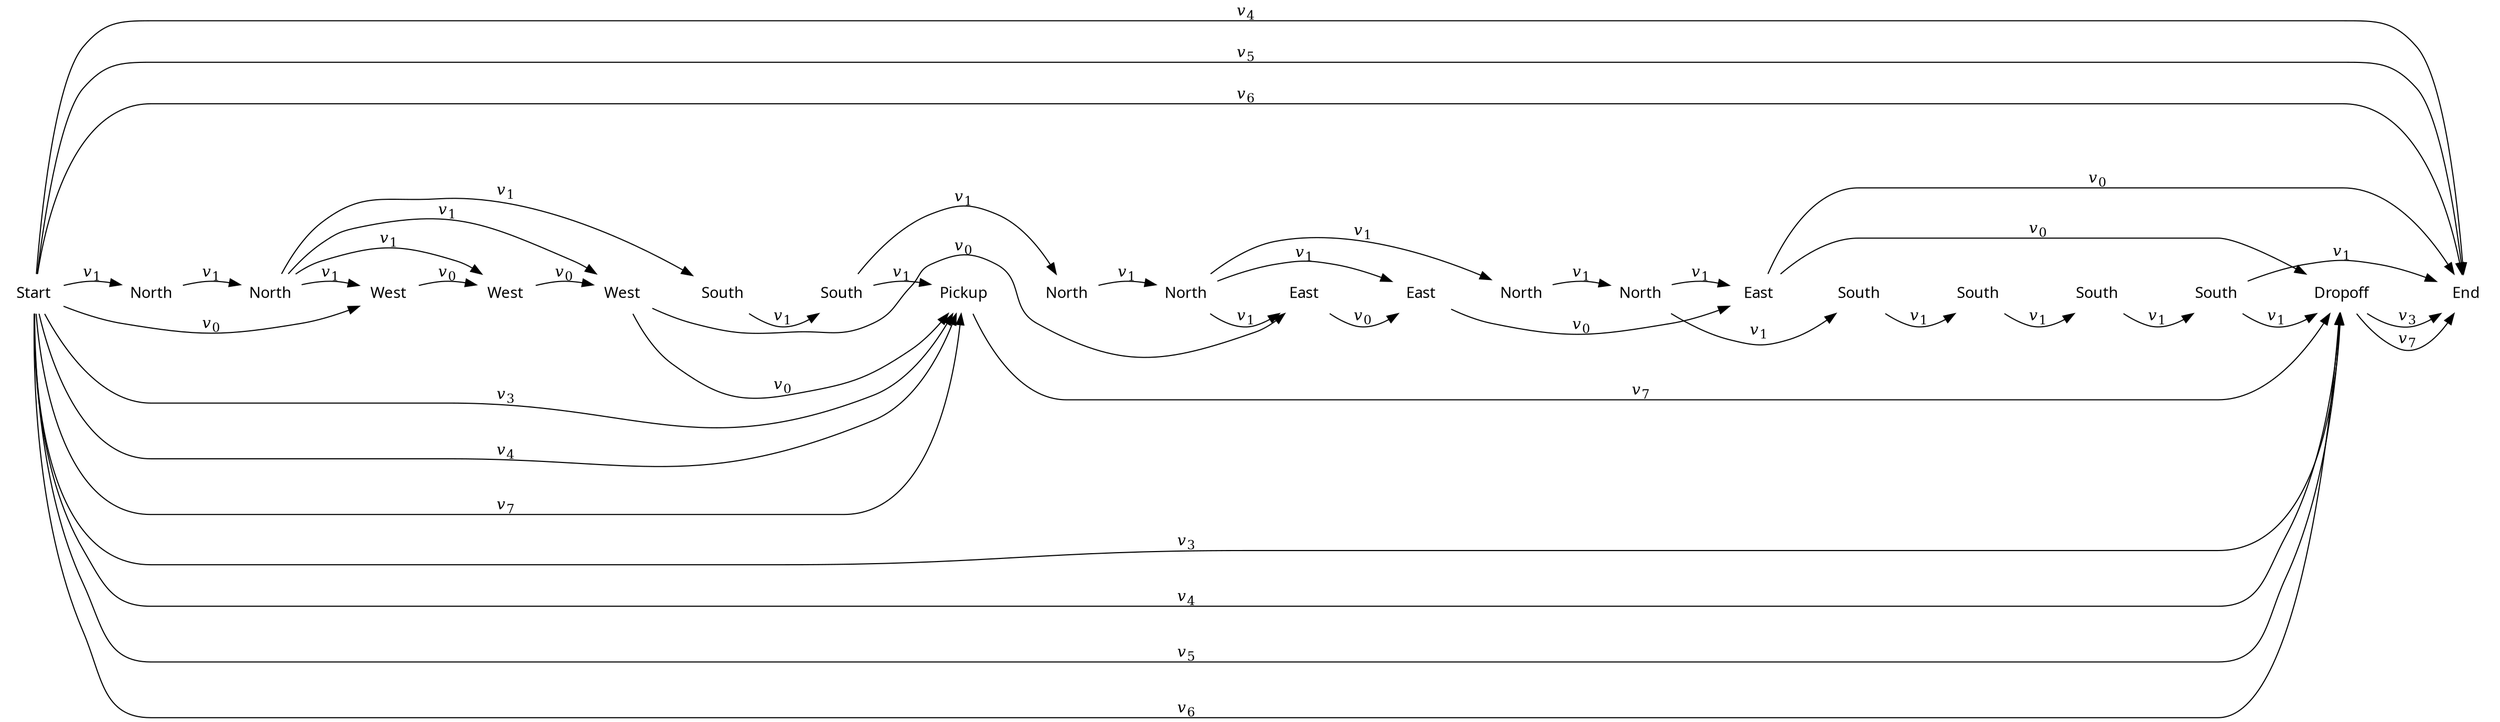 digraph cat {
rankdir=LR
node [shape=plaintext]
edge [arrowhead=normal]

0 [label="Start",fontname="sans"]
1 [label="North",fontname="sans"]
2 [label="North",fontname="sans"]
3 [label="West",fontname="sans"]
4 [label="West",fontname="sans"]
5 [label="West",fontname="sans"]
6 [label="South",fontname="sans"]
7 [label="South",fontname="sans"]
8 [label="Pickup",fontname="sans"]
9 [label="North",fontname="sans"]
10 [label="North",fontname="sans"]
11 [label="East",fontname="sans"]
12 [label="East",fontname="sans"]
13 [label="North",fontname="sans"]
14 [label="North",fontname="sans"]
15 [label="East",fontname="sans"]
16 [label="South",fontname="sans"]
17 [label="South",fontname="sans"]
18 [label="South",fontname="sans"]
19 [label="South",fontname="sans"]
20 [label="Dropoff",fontname="sans"]
21 [label="End",fontname="sans"]

0 -> 3 [label=<<i>v</i><sub>0</sub>>]
0 -> 1 [label=<<i>v</i><sub>1</sub>>]
0 -> 8 [label=<<i>v</i><sub>3</sub>>]
0 -> 20 [label=<<i>v</i><sub>3</sub>>]
0 -> 8 [label=<<i>v</i><sub>4</sub>>]
0 -> 20 [label=<<i>v</i><sub>4</sub>>]
0 -> 21 [label=<<i>v</i><sub>4</sub>>]
0 -> 20 [label=<<i>v</i><sub>5</sub>>]
0 -> 21 [label=<<i>v</i><sub>5</sub>>]
0 -> 20 [label=<<i>v</i><sub>6</sub>>]
0 -> 21 [label=<<i>v</i><sub>6</sub>>]
0 -> 8 [label=<<i>v</i><sub>7</sub>>]
1 -> 2 [label=<<i>v</i><sub>1</sub>>]
2 -> 3 [label=<<i>v</i><sub>1</sub>>]
2 -> 4 [label=<<i>v</i><sub>1</sub>>]
2 -> 5 [label=<<i>v</i><sub>1</sub>>]
2 -> 6 [label=<<i>v</i><sub>1</sub>>]
3 -> 4 [label=<<i>v</i><sub>0</sub>>]
4 -> 5 [label=<<i>v</i><sub>0</sub>>]
5 -> 8 [label=<<i>v</i><sub>0</sub>>]
5 -> 11 [label=<<i>v</i><sub>0</sub>>]
6 -> 7 [label=<<i>v</i><sub>1</sub>>]
7 -> 8 [label=<<i>v</i><sub>1</sub>>]
7 -> 9 [label=<<i>v</i><sub>1</sub>>]
8 -> 20 [label=<<i>v</i><sub>7</sub>>]
9 -> 10 [label=<<i>v</i><sub>1</sub>>]
10 -> 11 [label=<<i>v</i><sub>1</sub>>]
10 -> 12 [label=<<i>v</i><sub>1</sub>>]
10 -> 13 [label=<<i>v</i><sub>1</sub>>]
11 -> 12 [label=<<i>v</i><sub>0</sub>>]
12 -> 15 [label=<<i>v</i><sub>0</sub>>]
13 -> 14 [label=<<i>v</i><sub>1</sub>>]
14 -> 15 [label=<<i>v</i><sub>1</sub>>]
14 -> 16 [label=<<i>v</i><sub>1</sub>>]
15 -> 20 [label=<<i>v</i><sub>0</sub>>]
15 -> 21 [label=<<i>v</i><sub>0</sub>>]
16 -> 17 [label=<<i>v</i><sub>1</sub>>]
17 -> 18 [label=<<i>v</i><sub>1</sub>>]
18 -> 19 [label=<<i>v</i><sub>1</sub>>]
19 -> 20 [label=<<i>v</i><sub>1</sub>>]
19 -> 21 [label=<<i>v</i><sub>1</sub>>]
20 -> 21 [label=<<i>v</i><sub>3</sub>>]
20 -> 21 [label=<<i>v</i><sub>7</sub>>]

# To line up the actions
0 -> 1 [weight=100,style=invis]
1 -> 2 [weight=100,style=invis]
2 -> 3 [weight=100,style=invis]
3 -> 4 [weight=100,style=invis]
4 -> 5 [weight=100,style=invis]
5 -> 6 [weight=100,style=invis]
6 -> 7 [weight=100,style=invis]
7 -> 8 [weight=100,style=invis]
8 -> 9 [weight=100,style=invis]
9 -> 10 [weight=100,style=invis]
10 -> 11 [weight=100,style=invis]
11 -> 12 [weight=100,style=invis]
12 -> 13 [weight=100,style=invis]
13 -> 14 [weight=100,style=invis]
14 -> 15 [weight=100,style=invis]
15 -> 16 [weight=100,style=invis]
16 -> 17 [weight=100,style=invis]
17 -> 18 [weight=100,style=invis]
18 -> 19 [weight=100,style=invis]
19 -> 20 [weight=100,style=invis]
20 -> 21 [weight=100,style=invis]
}
